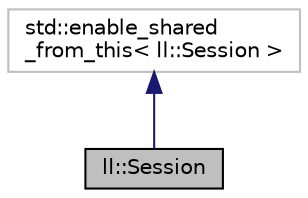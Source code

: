 digraph "ll::Session"
{
 // LATEX_PDF_SIZE
  edge [fontname="Helvetica",fontsize="10",labelfontname="Helvetica",labelfontsize="10"];
  node [fontname="Helvetica",fontsize="10",shape=record];
  Node1 [label="ll::Session",height=0.2,width=0.4,color="black", fillcolor="grey75", style="filled", fontcolor="black",tooltip="Class that contains all the state required to run compute operations on a compute device."];
  Node2 -> Node1 [dir="back",color="midnightblue",fontsize="10",style="solid",fontname="Helvetica"];
  Node2 [label="std::enable_shared\l_from_this\< ll::Session \>",height=0.2,width=0.4,color="grey75", fillcolor="white", style="filled",tooltip=" "];
}
